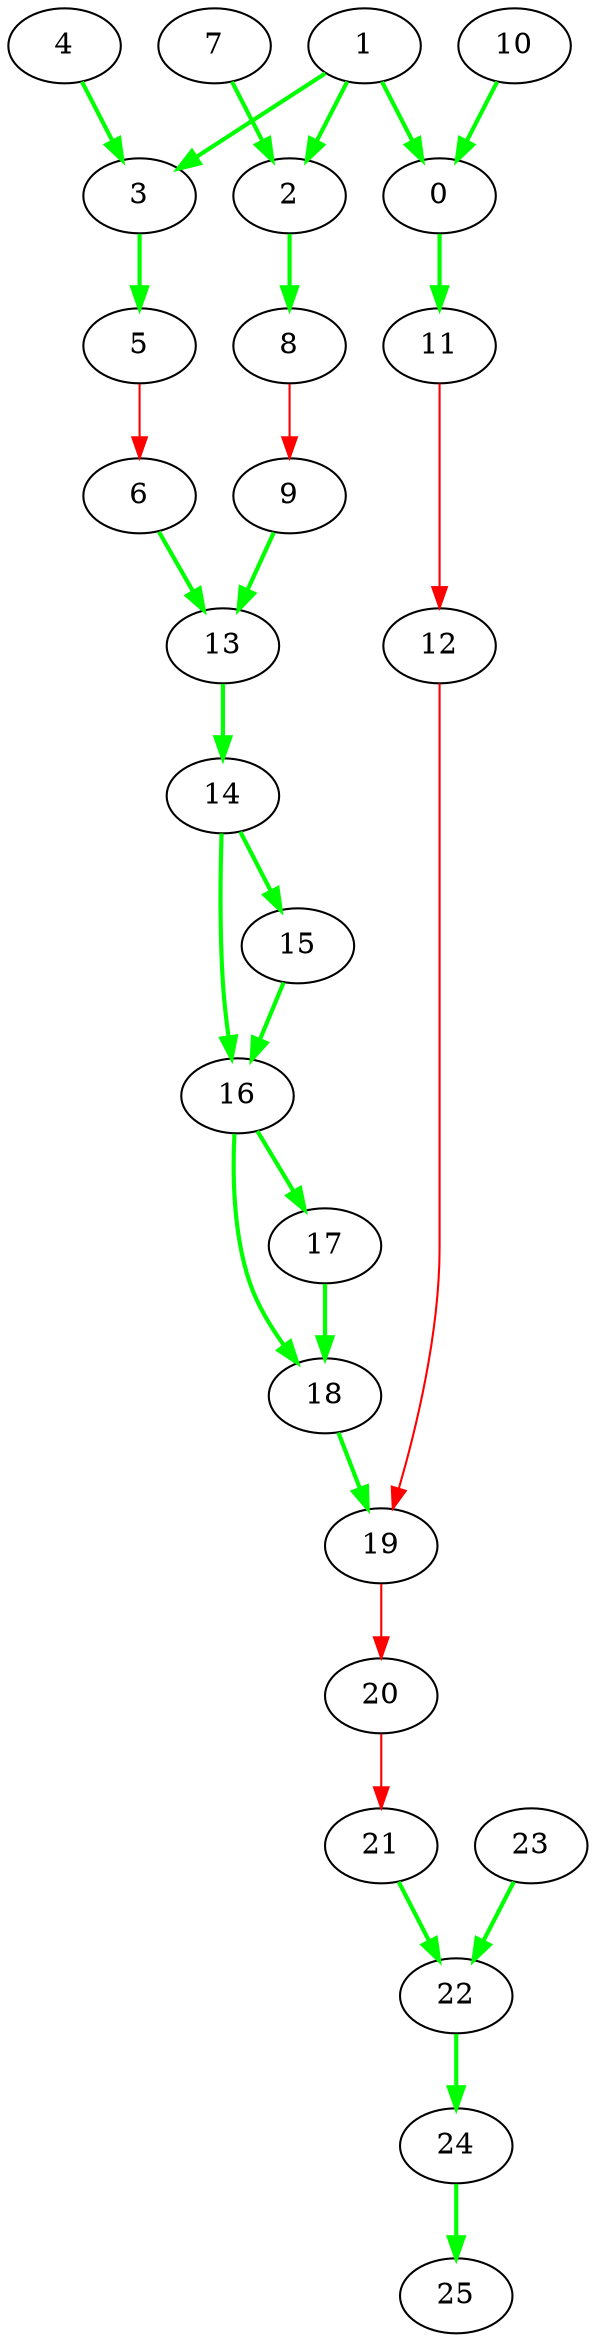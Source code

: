 digraph {
  0 [label="0", color=black];
  1 -> 0 [label="", color=green, penwidth=2];
  10 -> 0 [label="", color=green, penwidth=2];
  7 [label="7", color=black];
  14 [label="14", color=black];
  13 -> 14 [label="", color=green, penwidth=2];
  21 [label="21", color=black];
  20 -> 21 [label="", color=red];
  2 [label="2", color=black];
  1 -> 2 [label="", color=green, penwidth=2];
  7 -> 2 [label="", color=green, penwidth=2];
  9 [label="9", color=black];
  8 -> 9 [label="", color=red];
  16 [label="16", color=black];
  14 -> 16 [label="", color=green, penwidth=2];
  15 -> 16 [label="", color=green, penwidth=2];
  23 [label="23", color=black];
  4 [label="4", color=black];
  11 [label="11", color=black];
  0 -> 11 [label="", color=green, penwidth=2];
  18 [label="18", color=black];
  16 -> 18 [label="", color=green, penwidth=2];
  17 -> 18 [label="", color=green, penwidth=2];
  25 [label="25", color=black];
  24 -> 25 [label="", color=green, penwidth=2];
  6 [label="6", color=black];
  5 -> 6 [label="", color=red];
  13 [label="13", color=black];
  6 -> 13 [label="", color=green, penwidth=2];
  9 -> 13 [label="", color=green, penwidth=2];
  20 [label="20", color=black];
  19 -> 20 [label="", color=red];
  1 [label="1", color=black];
  8 [label="8", color=black];
  2 -> 8 [label="", color=green, penwidth=2];
  15 [label="15", color=black];
  14 -> 15 [label="", color=green, penwidth=2];
  22 [label="22", color=black];
  21 -> 22 [label="", color=green, penwidth=2];
  23 -> 22 [label="", color=green, penwidth=2];
  3 [label="3", color=black];
  1 -> 3 [label="", color=green, penwidth=2];
  4 -> 3 [label="", color=green, penwidth=2];
  10 [label="10", color=black];
  17 [label="17", color=black];
  16 -> 17 [label="", color=green, penwidth=2];
  24 [label="24", color=black];
  22 -> 24 [label="", color=green, penwidth=2];
  5 [label="5", color=black];
  3 -> 5 [label="", color=green, penwidth=2];
  12 [label="12", color=black];
  11 -> 12 [label="", color=red];
  19 [label="19", color=black];
  18 -> 19 [label="", color=green, penwidth=2];
  12 -> 19 [label="", color=red];
}

